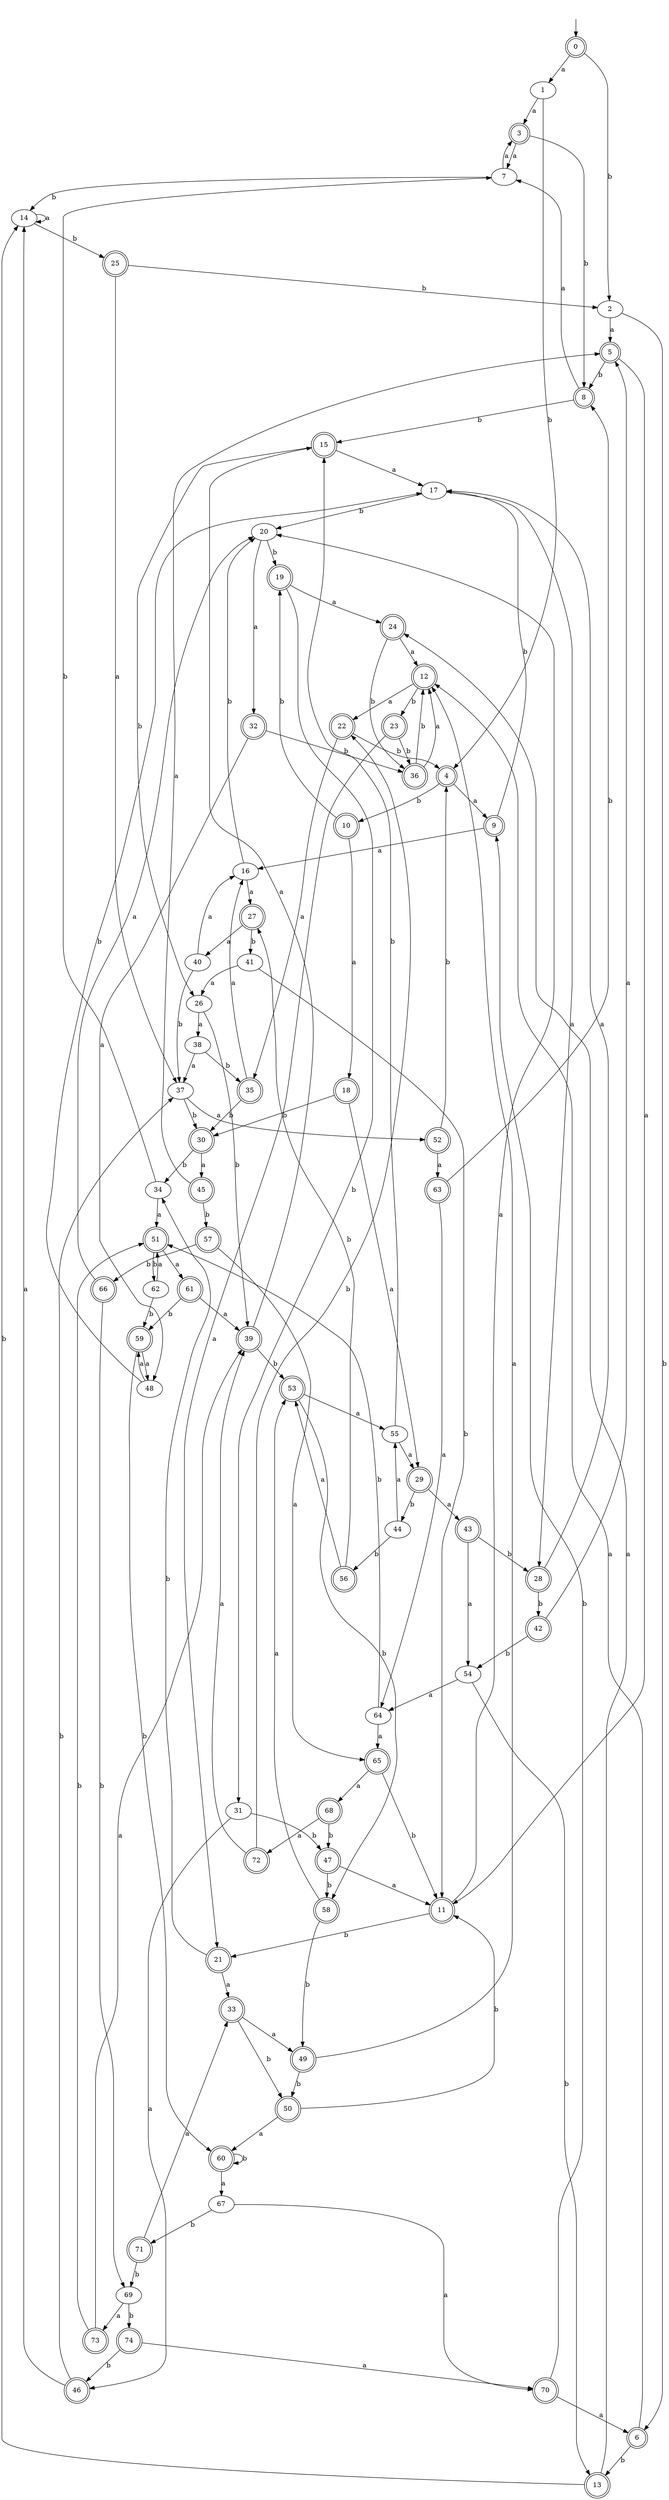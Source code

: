 digraph RandomDFA {
  __start0 [label="", shape=none];
  __start0 -> 0 [label=""];
  0 [shape=circle] [shape=doublecircle]
  0 -> 1 [label="a"]
  0 -> 2 [label="b"]
  1
  1 -> 3 [label="a"]
  1 -> 4 [label="b"]
  2
  2 -> 5 [label="a"]
  2 -> 6 [label="b"]
  3 [shape=doublecircle]
  3 -> 7 [label="a"]
  3 -> 8 [label="b"]
  4 [shape=doublecircle]
  4 -> 9 [label="a"]
  4 -> 10 [label="b"]
  5 [shape=doublecircle]
  5 -> 11 [label="a"]
  5 -> 8 [label="b"]
  6 [shape=doublecircle]
  6 -> 12 [label="a"]
  6 -> 13 [label="b"]
  7
  7 -> 3 [label="a"]
  7 -> 14 [label="b"]
  8 [shape=doublecircle]
  8 -> 7 [label="a"]
  8 -> 15 [label="b"]
  9 [shape=doublecircle]
  9 -> 16 [label="a"]
  9 -> 17 [label="b"]
  10 [shape=doublecircle]
  10 -> 18 [label="a"]
  10 -> 19 [label="b"]
  11 [shape=doublecircle]
  11 -> 20 [label="a"]
  11 -> 21 [label="b"]
  12 [shape=doublecircle]
  12 -> 22 [label="a"]
  12 -> 23 [label="b"]
  13 [shape=doublecircle]
  13 -> 24 [label="a"]
  13 -> 14 [label="b"]
  14
  14 -> 14 [label="a"]
  14 -> 25 [label="b"]
  15 [shape=doublecircle]
  15 -> 17 [label="a"]
  15 -> 26 [label="b"]
  16
  16 -> 27 [label="a"]
  16 -> 20 [label="b"]
  17
  17 -> 28 [label="a"]
  17 -> 20 [label="b"]
  18 [shape=doublecircle]
  18 -> 29 [label="a"]
  18 -> 30 [label="b"]
  19 [shape=doublecircle]
  19 -> 24 [label="a"]
  19 -> 31 [label="b"]
  20
  20 -> 32 [label="a"]
  20 -> 19 [label="b"]
  21 [shape=doublecircle]
  21 -> 33 [label="a"]
  21 -> 34 [label="b"]
  22 [shape=doublecircle]
  22 -> 35 [label="a"]
  22 -> 4 [label="b"]
  23 [shape=doublecircle]
  23 -> 21 [label="a"]
  23 -> 36 [label="b"]
  24 [shape=doublecircle]
  24 -> 12 [label="a"]
  24 -> 36 [label="b"]
  25 [shape=doublecircle]
  25 -> 37 [label="a"]
  25 -> 2 [label="b"]
  26
  26 -> 38 [label="a"]
  26 -> 39 [label="b"]
  27 [shape=doublecircle]
  27 -> 40 [label="a"]
  27 -> 41 [label="b"]
  28 [shape=doublecircle]
  28 -> 17 [label="a"]
  28 -> 42 [label="b"]
  29 [shape=doublecircle]
  29 -> 43 [label="a"]
  29 -> 44 [label="b"]
  30 [shape=doublecircle]
  30 -> 45 [label="a"]
  30 -> 34 [label="b"]
  31
  31 -> 46 [label="a"]
  31 -> 47 [label="b"]
  32 [shape=doublecircle]
  32 -> 48 [label="a"]
  32 -> 36 [label="b"]
  33 [shape=doublecircle]
  33 -> 49 [label="a"]
  33 -> 50 [label="b"]
  34
  34 -> 51 [label="a"]
  34 -> 7 [label="b"]
  35 [shape=doublecircle]
  35 -> 16 [label="a"]
  35 -> 30 [label="b"]
  36 [shape=doublecircle]
  36 -> 12 [label="a"]
  36 -> 12 [label="b"]
  37
  37 -> 52 [label="a"]
  37 -> 30 [label="b"]
  38
  38 -> 37 [label="a"]
  38 -> 35 [label="b"]
  39 [shape=doublecircle]
  39 -> 15 [label="a"]
  39 -> 53 [label="b"]
  40
  40 -> 16 [label="a"]
  40 -> 37 [label="b"]
  41
  41 -> 26 [label="a"]
  41 -> 11 [label="b"]
  42 [shape=doublecircle]
  42 -> 5 [label="a"]
  42 -> 54 [label="b"]
  43 [shape=doublecircle]
  43 -> 54 [label="a"]
  43 -> 28 [label="b"]
  44
  44 -> 55 [label="a"]
  44 -> 56 [label="b"]
  45 [shape=doublecircle]
  45 -> 5 [label="a"]
  45 -> 57 [label="b"]
  46 [shape=doublecircle]
  46 -> 14 [label="a"]
  46 -> 37 [label="b"]
  47 [shape=doublecircle]
  47 -> 11 [label="a"]
  47 -> 58 [label="b"]
  48
  48 -> 59 [label="a"]
  48 -> 17 [label="b"]
  49 [shape=doublecircle]
  49 -> 12 [label="a"]
  49 -> 50 [label="b"]
  50 [shape=doublecircle]
  50 -> 60 [label="a"]
  50 -> 11 [label="b"]
  51 [shape=doublecircle]
  51 -> 61 [label="a"]
  51 -> 62 [label="b"]
  52 [shape=doublecircle]
  52 -> 63 [label="a"]
  52 -> 4 [label="b"]
  53 [shape=doublecircle]
  53 -> 55 [label="a"]
  53 -> 58 [label="b"]
  54
  54 -> 64 [label="a"]
  54 -> 13 [label="b"]
  55
  55 -> 29 [label="a"]
  55 -> 15 [label="b"]
  56 [shape=doublecircle]
  56 -> 53 [label="a"]
  56 -> 27 [label="b"]
  57 [shape=doublecircle]
  57 -> 65 [label="a"]
  57 -> 66 [label="b"]
  58 [shape=doublecircle]
  58 -> 53 [label="a"]
  58 -> 49 [label="b"]
  59 [shape=doublecircle]
  59 -> 48 [label="a"]
  59 -> 60 [label="b"]
  60 [shape=doublecircle]
  60 -> 67 [label="a"]
  60 -> 60 [label="b"]
  61 [shape=doublecircle]
  61 -> 39 [label="a"]
  61 -> 59 [label="b"]
  62
  62 -> 51 [label="a"]
  62 -> 59 [label="b"]
  63 [shape=doublecircle]
  63 -> 64 [label="a"]
  63 -> 8 [label="b"]
  64
  64 -> 65 [label="a"]
  64 -> 51 [label="b"]
  65 [shape=doublecircle]
  65 -> 68 [label="a"]
  65 -> 11 [label="b"]
  66 [shape=doublecircle]
  66 -> 20 [label="a"]
  66 -> 69 [label="b"]
  67
  67 -> 70 [label="a"]
  67 -> 71 [label="b"]
  68 [shape=doublecircle]
  68 -> 72 [label="a"]
  68 -> 47 [label="b"]
  69
  69 -> 73 [label="a"]
  69 -> 74 [label="b"]
  70 [shape=doublecircle]
  70 -> 6 [label="a"]
  70 -> 9 [label="b"]
  71 [shape=doublecircle]
  71 -> 33 [label="a"]
  71 -> 69 [label="b"]
  72 [shape=doublecircle]
  72 -> 39 [label="a"]
  72 -> 22 [label="b"]
  73 [shape=doublecircle]
  73 -> 39 [label="a"]
  73 -> 51 [label="b"]
  74 [shape=doublecircle]
  74 -> 70 [label="a"]
  74 -> 46 [label="b"]
}
